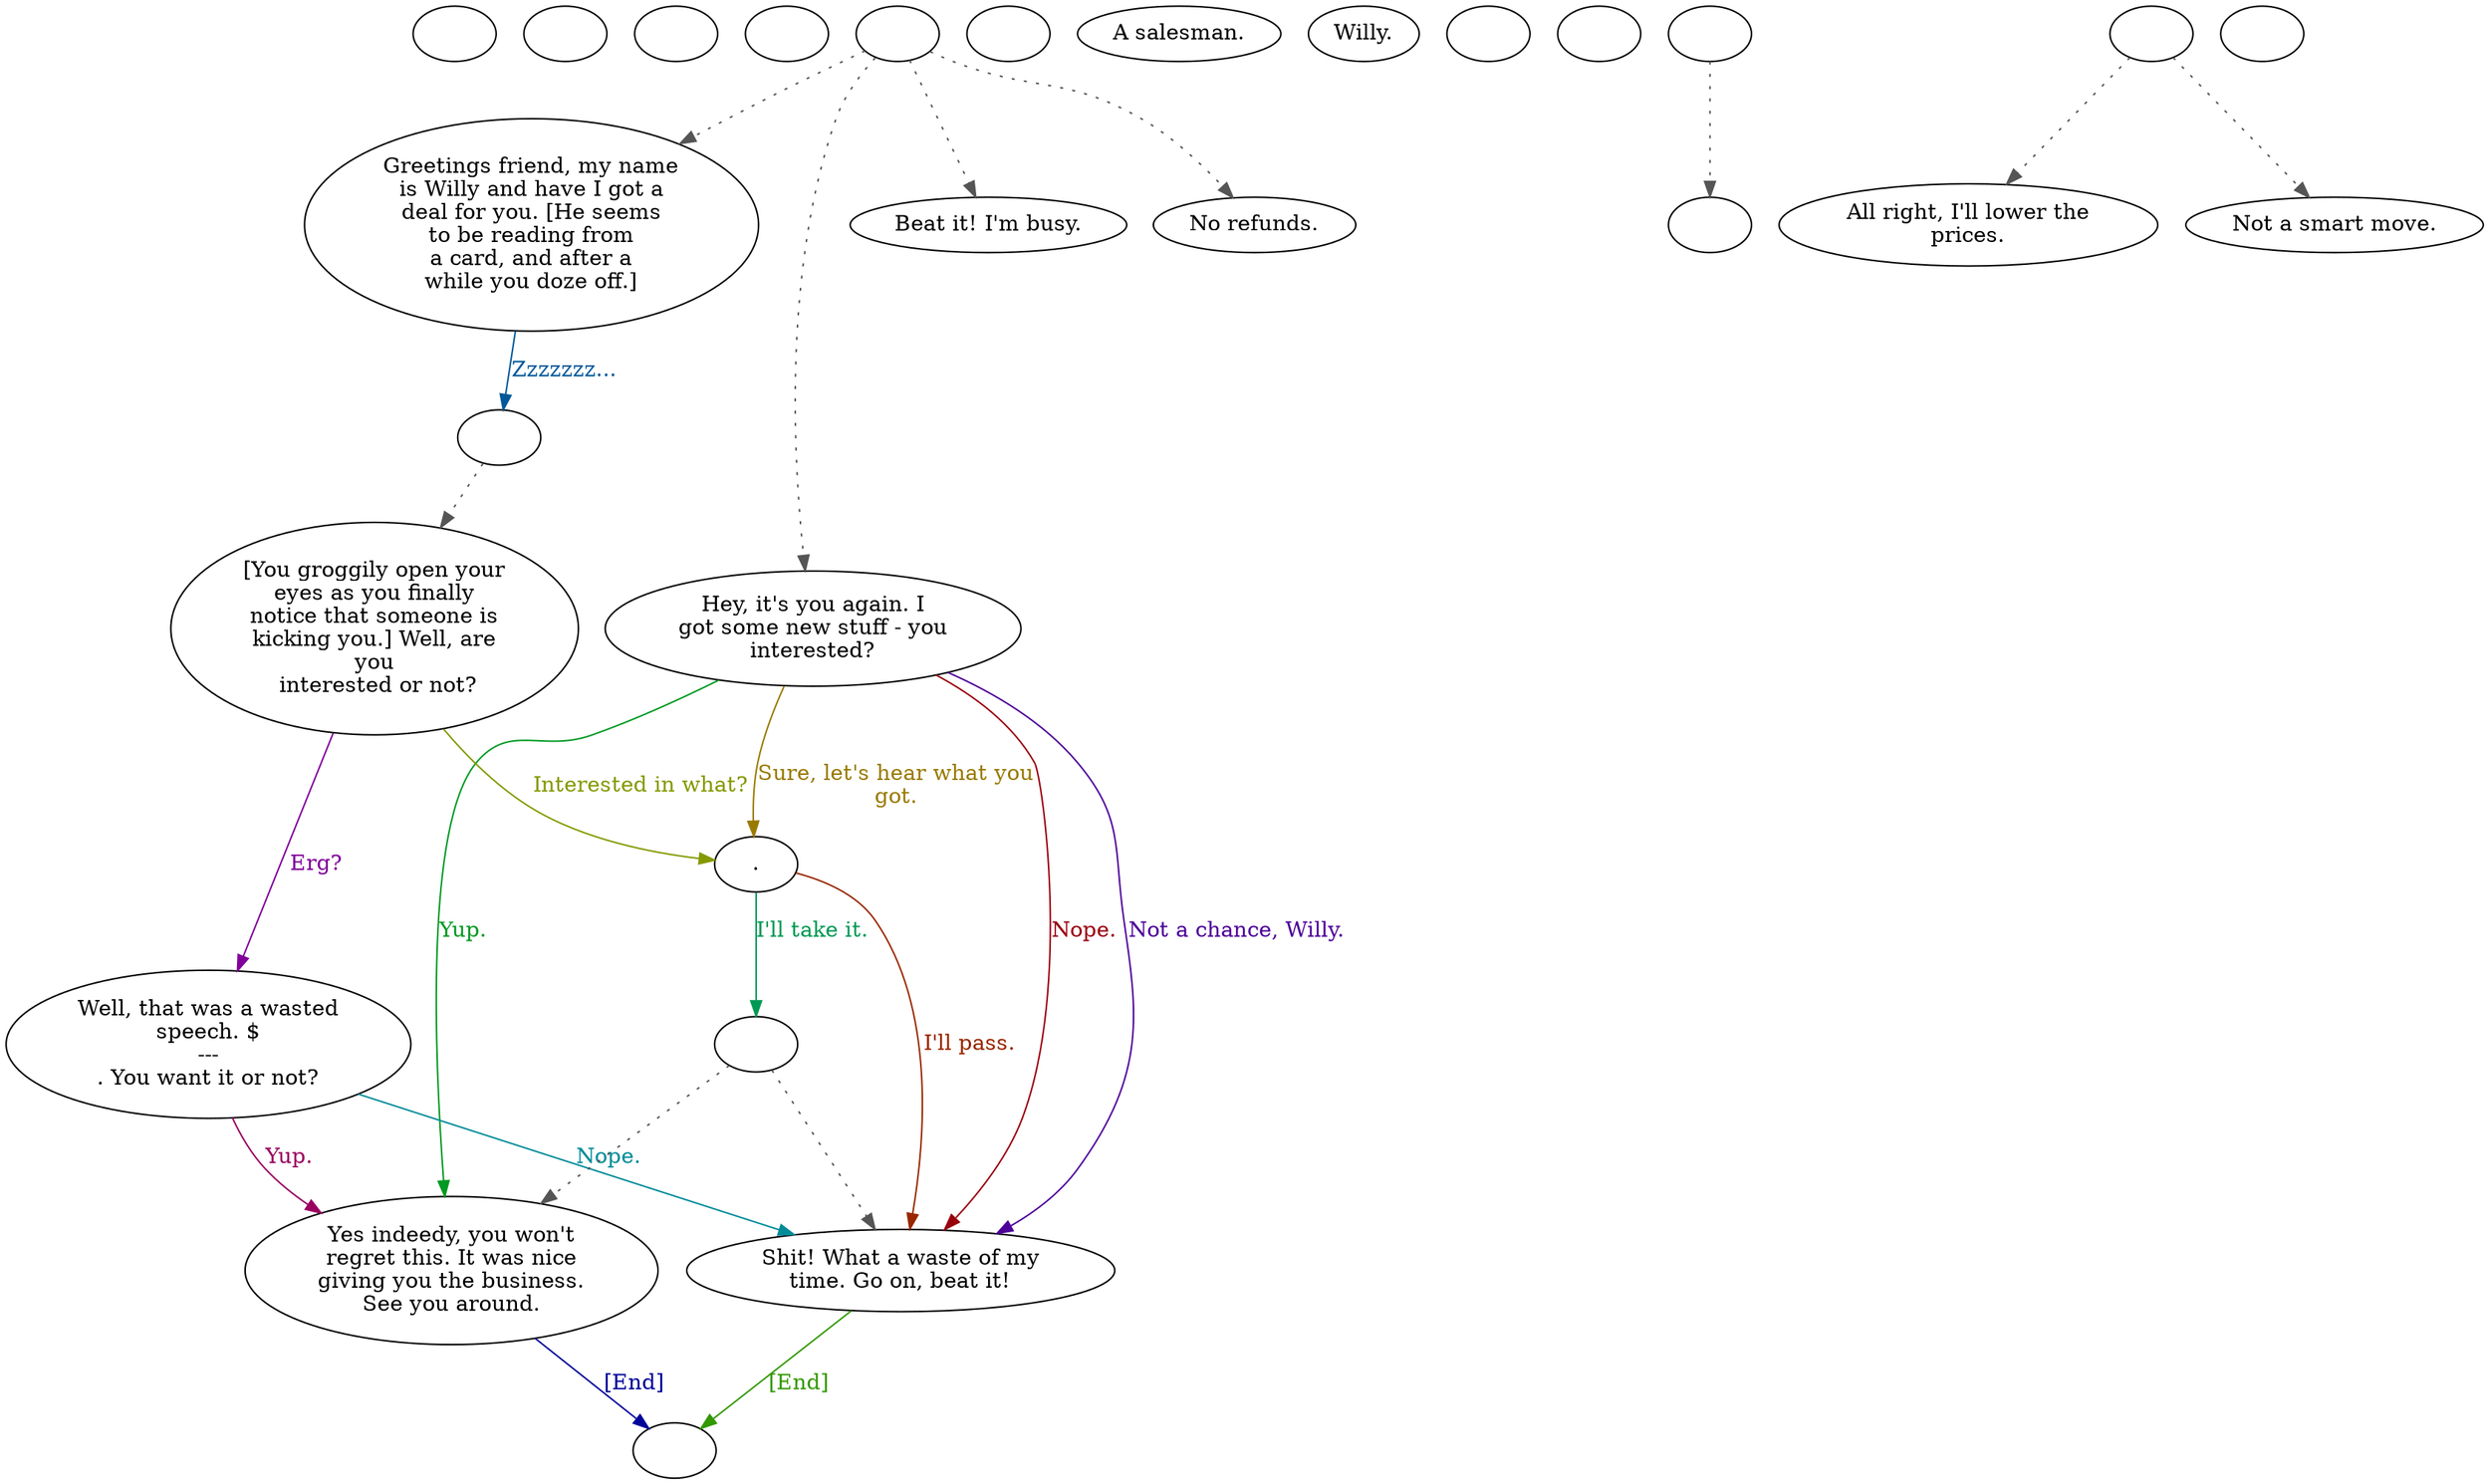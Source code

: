 digraph ectrader {
  "checkPartyMembersNearDoor" [style=filled       fillcolor="#FFFFFF"       color="#000000"]
  "checkPartyMembersNearDoor" [label=""]
  "start" [style=filled       fillcolor="#FFFFFF"       color="#000000"]
  "start" [label=""]
  "critter_p_proc" [style=filled       fillcolor="#FFFFFF"       color="#000000"]
  "critter_p_proc" [label=""]
  "pickup_p_proc" [style=filled       fillcolor="#FFFFFF"       color="#000000"]
  "pickup_p_proc" [label=""]
  "talk_p_proc" [style=filled       fillcolor="#FFFFFF"       color="#000000"]
  "talk_p_proc" -> "Node001" [style=dotted color="#555555"]
  "talk_p_proc" -> "Node007" [style=dotted color="#555555"]
  "talk_p_proc" -> "Node008" [style=dotted color="#555555"]
  "talk_p_proc" -> "Node009" [style=dotted color="#555555"]
  "talk_p_proc" [label=""]
  "destroy_p_proc" [style=filled       fillcolor="#FFFFFF"       color="#000000"]
  "destroy_p_proc" [label=""]
  "look_at_p_proc" [style=filled       fillcolor="#FFFFFF"       color="#000000"]
  "look_at_p_proc" [label="A salesman."]
  "description_p_proc" [style=filled       fillcolor="#FFFFFF"       color="#000000"]
  "description_p_proc" [label="Willy."]
  "use_skill_on_p_proc" [style=filled       fillcolor="#FFFFFF"       color="#000000"]
  "use_skill_on_p_proc" [label=""]
  "damage_p_proc" [style=filled       fillcolor="#FFFFFF"       color="#000000"]
  "damage_p_proc" [label=""]
  "map_enter_p_proc" [style=filled       fillcolor="#FFFFFF"       color="#000000"]
  "map_enter_p_proc" -> "ChooseItem" [style=dotted color="#555555"]
  "map_enter_p_proc" [label=""]
  "combat_p_proc" [style=filled       fillcolor="#FFFFFF"       color="#000000"]
  "combat_p_proc" -> "NodeFleeing" [style=dotted color="#555555"]
  "combat_p_proc" -> "NodeFighting" [style=dotted color="#555555"]
  "combat_p_proc" [label=""]
  "timed_event_p_proc" [style=filled       fillcolor="#FFFFFF"       color="#000000"]
  "timed_event_p_proc" [label=""]
  "NodeFleeing" [style=filled       fillcolor="#FFFFFF"       color="#000000"]
  "NodeFleeing" [label="All right, I'll lower the\nprices."]
  "NodeFighting" [style=filled       fillcolor="#FFFFFF"       color="#000000"]
  "NodeFighting" [label="Not a smart move."]
  "Node001" [style=filled       fillcolor="#FFFFFF"       color="#000000"]
  "Node001" [label="Greetings friend, my name\nis Willy and have I got a\ndeal for you. [He seems\nto be reading from\na card, and after a\nwhile you doze off.]"]
  "Node001" -> "Node002a" [label="Zzzzzzz..." color="#005899" fontcolor="#005899"]
  "Node002" [style=filled       fillcolor="#FFFFFF"       color="#000000"]
  "Node002" [label="[You groggily open your\neyes as you finally\nnotice that someone is\nkicking you.] Well, are\nyou\n interested or not?"]
  "Node002" -> "Node003" [label="Interested in what?" color="#859900" fontcolor="#859900"]
  "Node002" -> "Node006" [label="Erg?" color="#810099" fontcolor="#810099"]
  "Node003" [style=filled       fillcolor="#FFFFFF"       color="#000000"]
  "Node003" [label="."]
  "Node003" -> "Node0405a" [label="I'll take it." color="#009954" fontcolor="#009954"]
  "Node003" -> "Node005" [label="I'll pass." color="#992700" fontcolor="#992700"]
  "Node004" [style=filled       fillcolor="#FFFFFF"       color="#000000"]
  "Node004" [label="Yes indeedy, you won't\nregret this. It was nice\ngiving you the business.\nSee you around."]
  "Node004" -> "Node999" [label="[End]" color="#000599" fontcolor="#000599"]
  "Node005" [style=filled       fillcolor="#FFFFFF"       color="#000000"]
  "Node005" [label="Shit! What a waste of my\ntime. Go on, beat it!"]
  "Node005" -> "Node999" [label="[End]" color="#329900" fontcolor="#329900"]
  "Node006" [style=filled       fillcolor="#FFFFFF"       color="#000000"]
  "Node006" [label="Well, that was a wasted\nspeech. $\n---\n. You want it or not?"]
  "Node006" -> "Node004" [label="Yup." color="#99005F" fontcolor="#99005F"]
  "Node006" -> "Node005" [label="Nope." color="#008B99" fontcolor="#008B99"]
  "Node007" [style=filled       fillcolor="#FFFFFF"       color="#000000"]
  "Node007" [label="Hey, it's you again. I\ngot some new stuff - you\ninterested?"]
  "Node007" -> "Node003" [label="Sure, let's hear what you\ngot." color="#997A00" fontcolor="#997A00"]
  "Node007" -> "Node005" [label="Not a chance, Willy." color="#4D0099" fontcolor="#4D0099"]
  "Node007" -> "Node004" [label="Yup." color="#009921" fontcolor="#009921"]
  "Node007" -> "Node005" [label="Nope." color="#99000C" fontcolor="#99000C"]
  "Node008" [style=filled       fillcolor="#FFFFFF"       color="#000000"]
  "Node008" [label="Beat it! I'm busy."]
  "Node009" [style=filled       fillcolor="#FFFFFF"       color="#000000"]
  "Node009" [label="No refunds."]
  "ChooseItem" [style=filled       fillcolor="#FFFFFF"       color="#000000"]
  "ChooseItem" [label=""]
  "Node999" [style=filled       fillcolor="#FFFFFF"       color="#000000"]
  "Node999" [label=""]
  "Node002a" [style=filled       fillcolor="#FFFFFF"       color="#000000"]
  "Node002a" -> "Node002" [style=dotted color="#555555"]
  "Node002a" [label=""]
  "Node0405a" [style=filled       fillcolor="#FFFFFF"       color="#000000"]
  "Node0405a" -> "Node004" [style=dotted color="#555555"]
  "Node0405a" -> "Node005" [style=dotted color="#555555"]
  "Node0405a" [label=""]
}